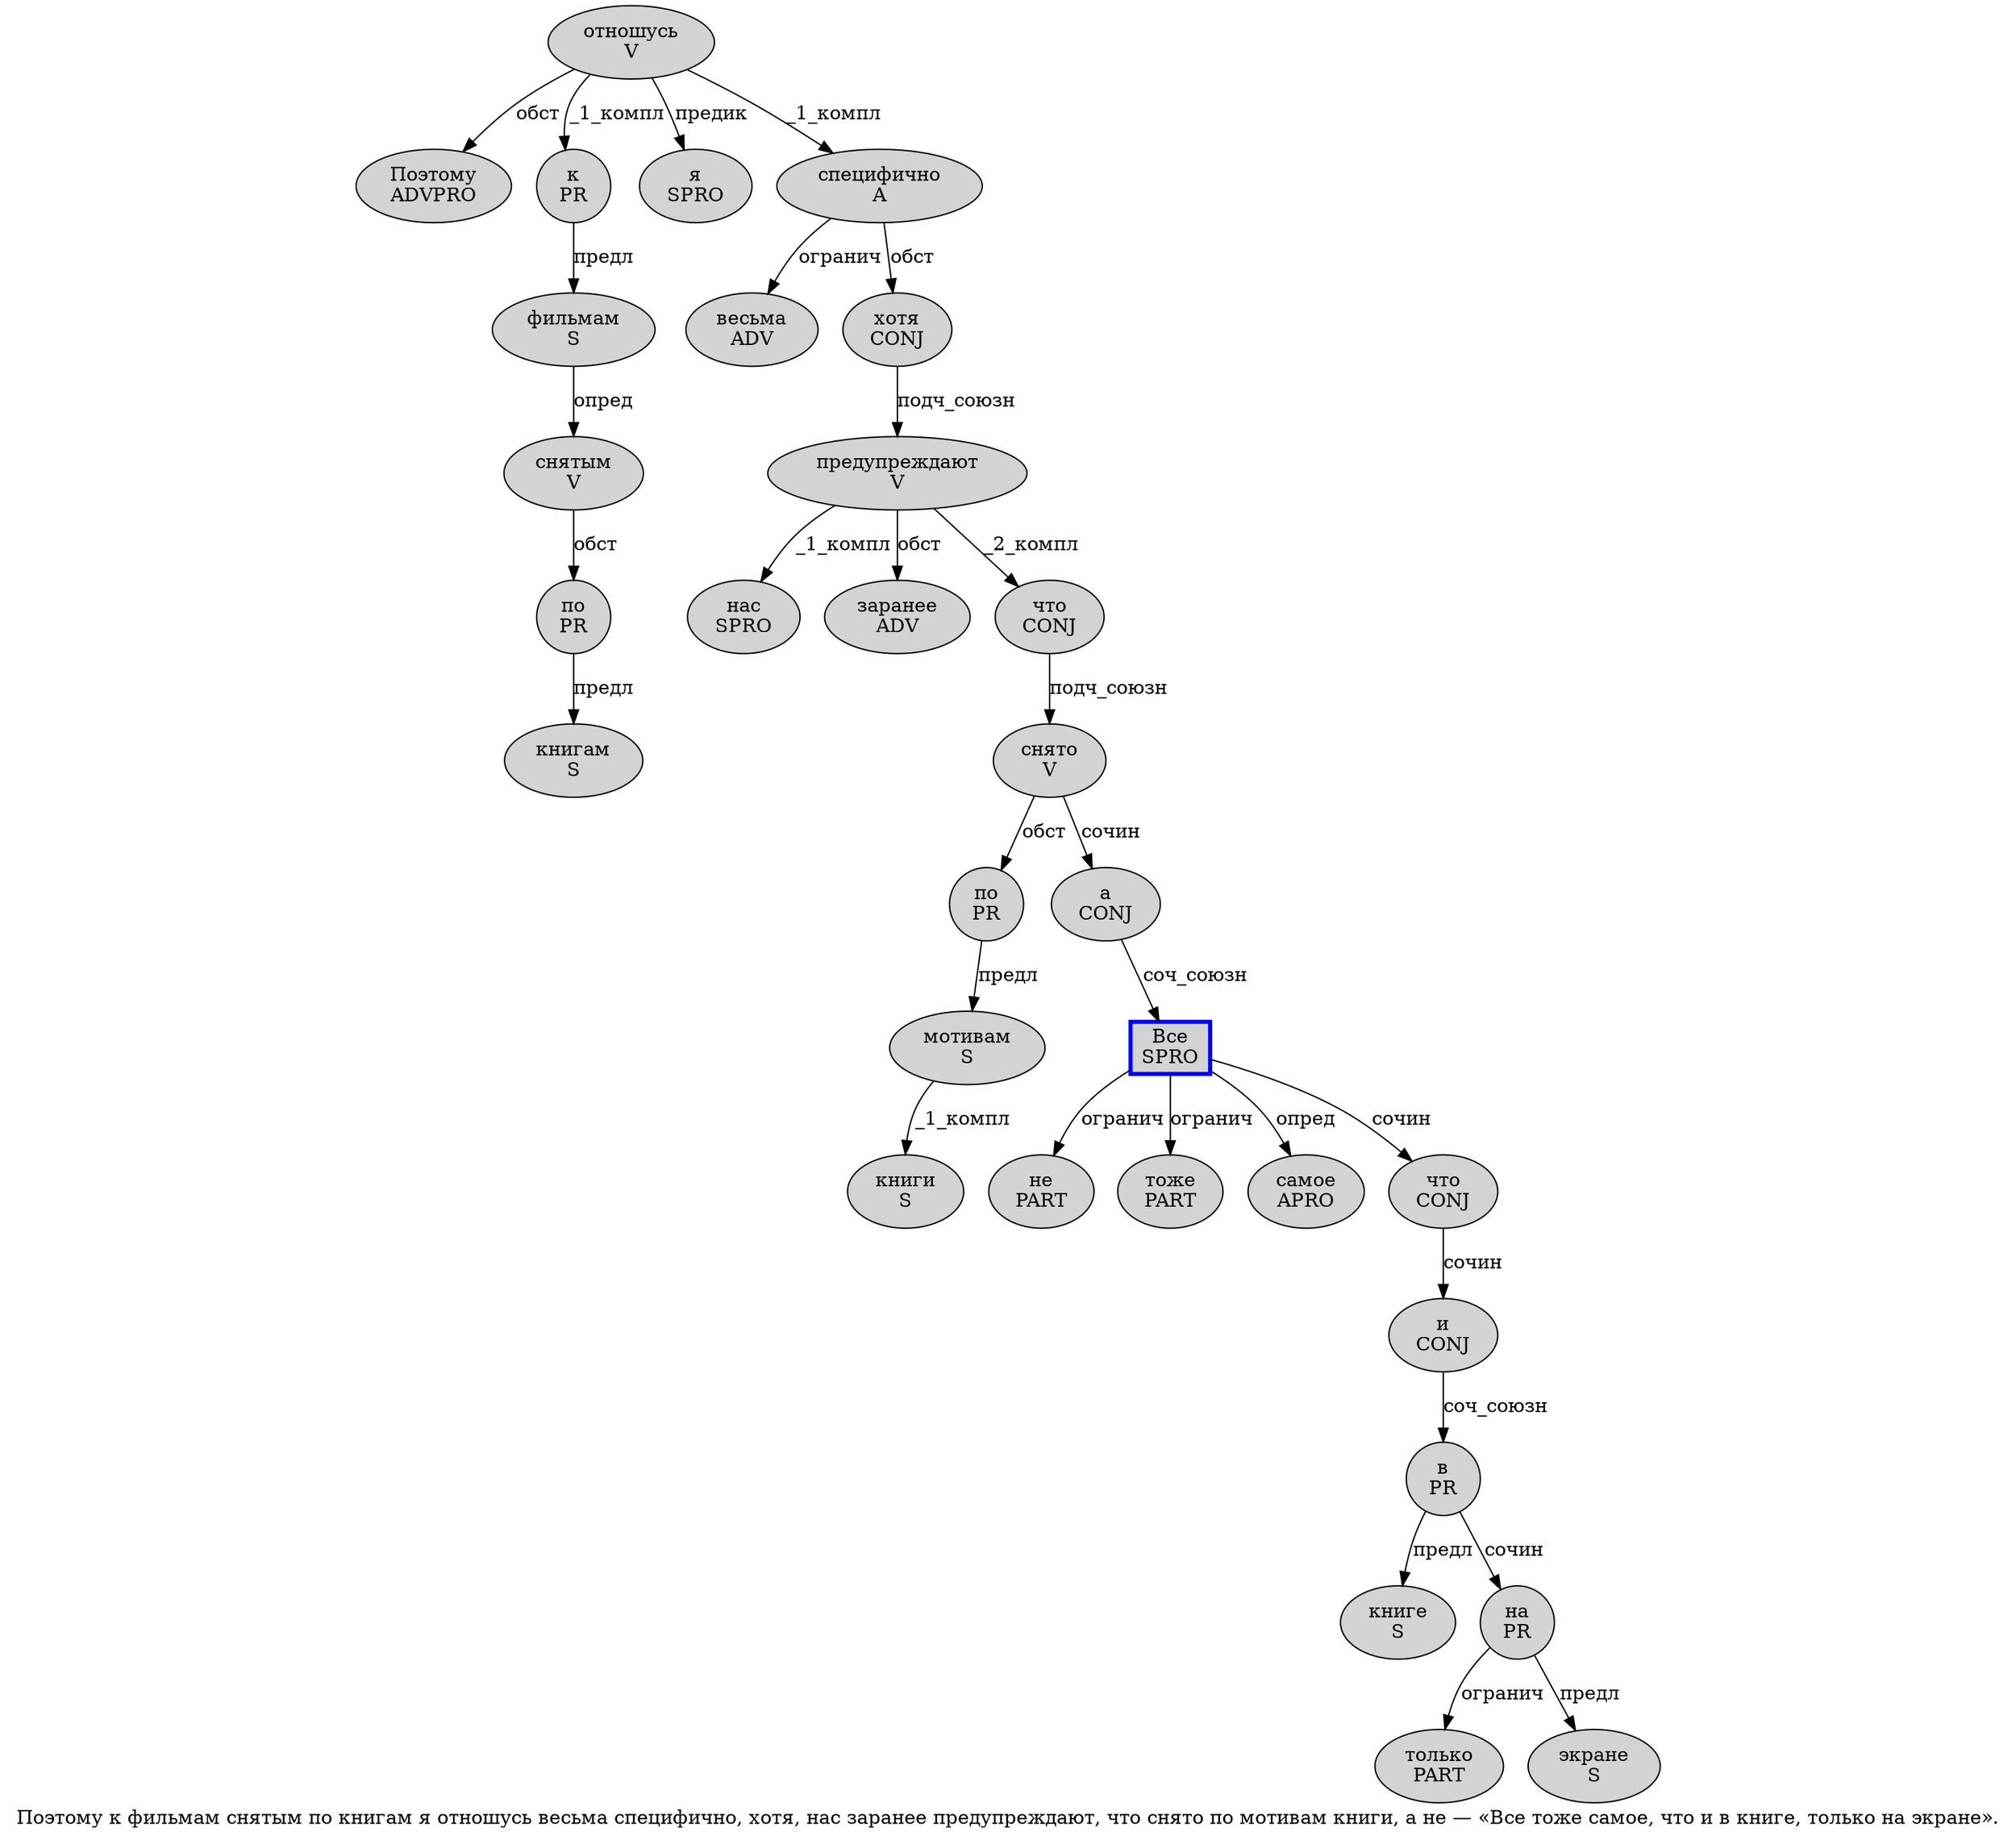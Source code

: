 digraph SENTENCE_3675 {
	graph [label="Поэтому к фильмам снятым по книгам я отношусь весьма специфично, хотя, нас заранее предупреждают, что снято по мотивам книги, а не — «Все тоже самое, что и в книге, только на экране»."]
	node [style=filled]
		0 [label="Поэтому
ADVPRO" color="" fillcolor=lightgray penwidth=1 shape=ellipse]
		1 [label="к
PR" color="" fillcolor=lightgray penwidth=1 shape=ellipse]
		2 [label="фильмам
S" color="" fillcolor=lightgray penwidth=1 shape=ellipse]
		3 [label="снятым
V" color="" fillcolor=lightgray penwidth=1 shape=ellipse]
		4 [label="по
PR" color="" fillcolor=lightgray penwidth=1 shape=ellipse]
		5 [label="книгам
S" color="" fillcolor=lightgray penwidth=1 shape=ellipse]
		6 [label="я
SPRO" color="" fillcolor=lightgray penwidth=1 shape=ellipse]
		7 [label="отношусь
V" color="" fillcolor=lightgray penwidth=1 shape=ellipse]
		8 [label="весьма
ADV" color="" fillcolor=lightgray penwidth=1 shape=ellipse]
		9 [label="специфично
A" color="" fillcolor=lightgray penwidth=1 shape=ellipse]
		11 [label="хотя
CONJ" color="" fillcolor=lightgray penwidth=1 shape=ellipse]
		13 [label="нас
SPRO" color="" fillcolor=lightgray penwidth=1 shape=ellipse]
		14 [label="заранее
ADV" color="" fillcolor=lightgray penwidth=1 shape=ellipse]
		15 [label="предупреждают
V" color="" fillcolor=lightgray penwidth=1 shape=ellipse]
		17 [label="что
CONJ" color="" fillcolor=lightgray penwidth=1 shape=ellipse]
		18 [label="снято
V" color="" fillcolor=lightgray penwidth=1 shape=ellipse]
		19 [label="по
PR" color="" fillcolor=lightgray penwidth=1 shape=ellipse]
		20 [label="мотивам
S" color="" fillcolor=lightgray penwidth=1 shape=ellipse]
		21 [label="книги
S" color="" fillcolor=lightgray penwidth=1 shape=ellipse]
		23 [label="а
CONJ" color="" fillcolor=lightgray penwidth=1 shape=ellipse]
		24 [label="не
PART" color="" fillcolor=lightgray penwidth=1 shape=ellipse]
		27 [label="Все
SPRO" color=blue fillcolor=lightgray penwidth=3 shape=box]
		28 [label="тоже
PART" color="" fillcolor=lightgray penwidth=1 shape=ellipse]
		29 [label="самое
APRO" color="" fillcolor=lightgray penwidth=1 shape=ellipse]
		31 [label="что
CONJ" color="" fillcolor=lightgray penwidth=1 shape=ellipse]
		32 [label="и
CONJ" color="" fillcolor=lightgray penwidth=1 shape=ellipse]
		33 [label="в
PR" color="" fillcolor=lightgray penwidth=1 shape=ellipse]
		34 [label="книге
S" color="" fillcolor=lightgray penwidth=1 shape=ellipse]
		36 [label="только
PART" color="" fillcolor=lightgray penwidth=1 shape=ellipse]
		37 [label="на
PR" color="" fillcolor=lightgray penwidth=1 shape=ellipse]
		38 [label="экране
S" color="" fillcolor=lightgray penwidth=1 shape=ellipse]
			15 -> 13 [label="_1_компл"]
			15 -> 14 [label="обст"]
			15 -> 17 [label="_2_компл"]
			19 -> 20 [label="предл"]
			23 -> 27 [label="соч_союзн"]
			11 -> 15 [label="подч_союзн"]
			9 -> 8 [label="огранич"]
			9 -> 11 [label="обст"]
			27 -> 24 [label="огранич"]
			27 -> 28 [label="огранич"]
			27 -> 29 [label="опред"]
			27 -> 31 [label="сочин"]
			2 -> 3 [label="опред"]
			7 -> 0 [label="обст"]
			7 -> 1 [label="_1_компл"]
			7 -> 6 [label="предик"]
			7 -> 9 [label="_1_компл"]
			33 -> 34 [label="предл"]
			33 -> 37 [label="сочин"]
			31 -> 32 [label="сочин"]
			3 -> 4 [label="обст"]
			1 -> 2 [label="предл"]
			4 -> 5 [label="предл"]
			32 -> 33 [label="соч_союзн"]
			17 -> 18 [label="подч_союзн"]
			18 -> 19 [label="обст"]
			18 -> 23 [label="сочин"]
			37 -> 36 [label="огранич"]
			37 -> 38 [label="предл"]
			20 -> 21 [label="_1_компл"]
}